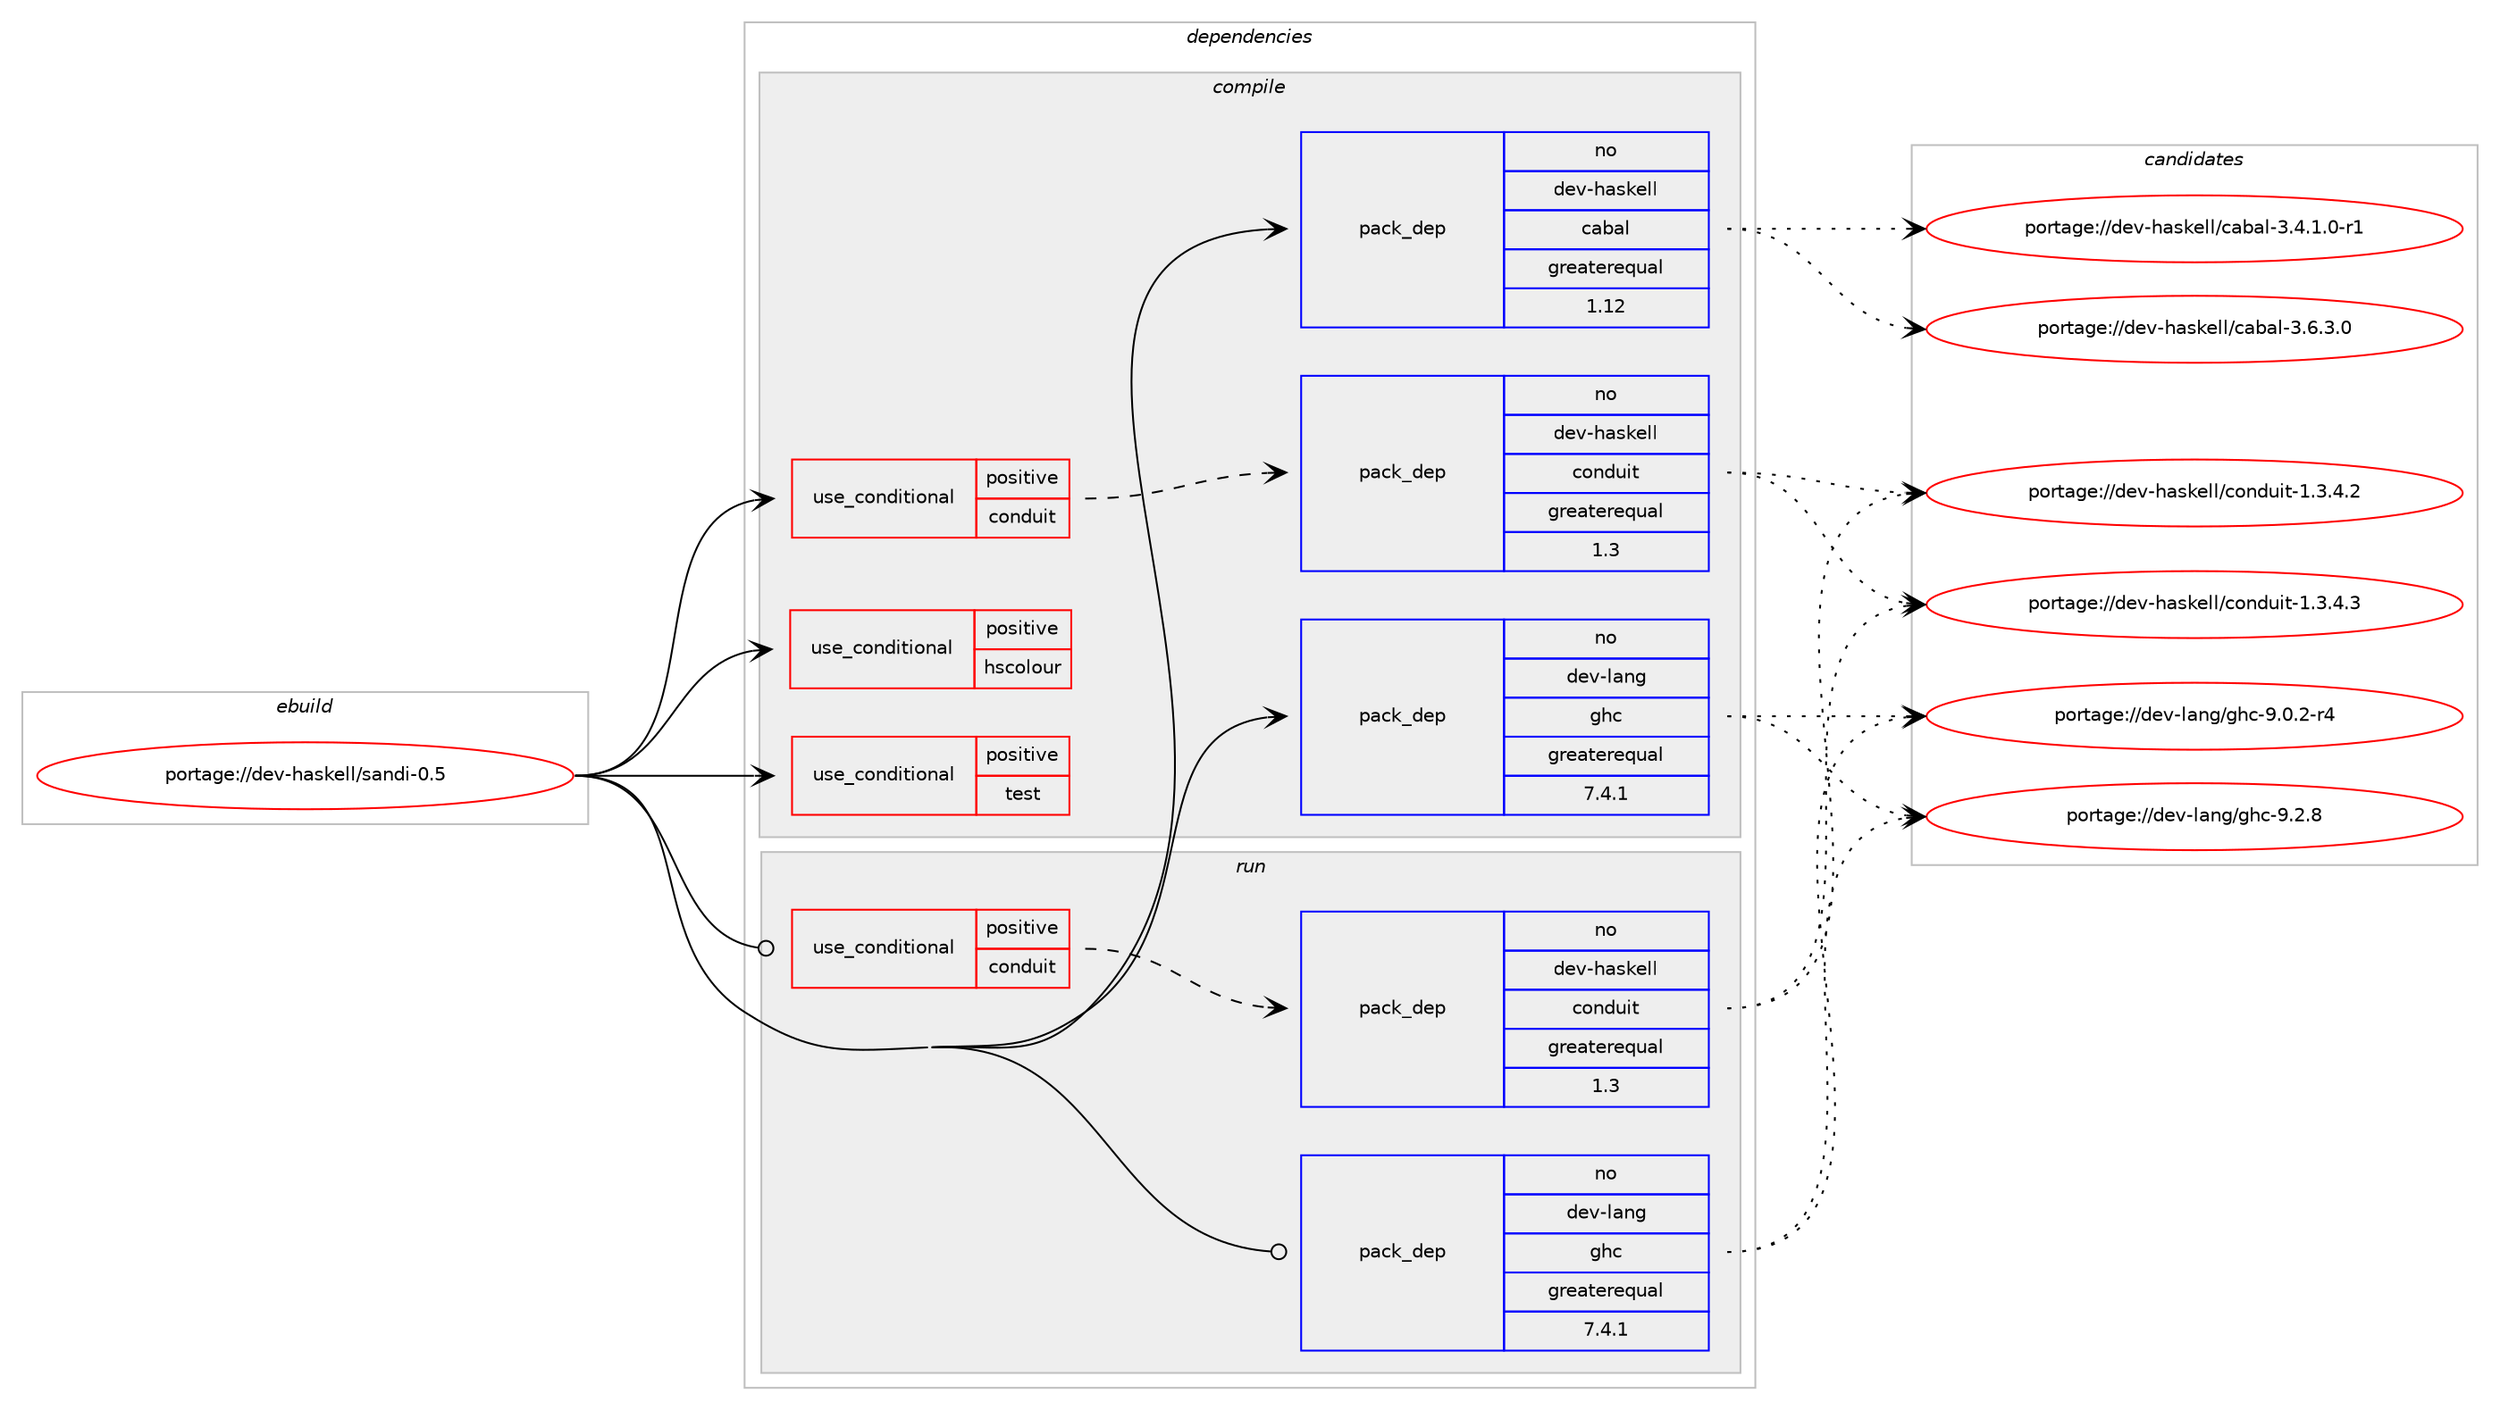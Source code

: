 digraph prolog {

# *************
# Graph options
# *************

newrank=true;
concentrate=true;
compound=true;
graph [rankdir=LR,fontname=Helvetica,fontsize=10,ranksep=1.5];#, ranksep=2.5, nodesep=0.2];
edge  [arrowhead=vee];
node  [fontname=Helvetica,fontsize=10];

# **********
# The ebuild
# **********

subgraph cluster_leftcol {
color=gray;
rank=same;
label=<<i>ebuild</i>>;
id [label="portage://dev-haskell/sandi-0.5", color=red, width=4, href="../dev-haskell/sandi-0.5.svg"];
}

# ****************
# The dependencies
# ****************

subgraph cluster_midcol {
color=gray;
label=<<i>dependencies</i>>;
subgraph cluster_compile {
fillcolor="#eeeeee";
style=filled;
label=<<i>compile</i>>;
subgraph cond20365 {
dependency42777 [label=<<TABLE BORDER="0" CELLBORDER="1" CELLSPACING="0" CELLPADDING="4"><TR><TD ROWSPAN="3" CELLPADDING="10">use_conditional</TD></TR><TR><TD>positive</TD></TR><TR><TD>conduit</TD></TR></TABLE>>, shape=none, color=red];
subgraph pack21431 {
dependency42778 [label=<<TABLE BORDER="0" CELLBORDER="1" CELLSPACING="0" CELLPADDING="4" WIDTH="220"><TR><TD ROWSPAN="6" CELLPADDING="30">pack_dep</TD></TR><TR><TD WIDTH="110">no</TD></TR><TR><TD>dev-haskell</TD></TR><TR><TD>conduit</TD></TR><TR><TD>greaterequal</TD></TR><TR><TD>1.3</TD></TR></TABLE>>, shape=none, color=blue];
}
dependency42777:e -> dependency42778:w [weight=20,style="dashed",arrowhead="vee"];
# *** BEGIN UNKNOWN DEPENDENCY TYPE (TODO) ***
# dependency42777 -> package_dependency(portage://dev-haskell/sandi-0.5,install,no,dev-haskell,exceptions,none,[,,],any_same_slot,[use(optenable(profile),none)])
# *** END UNKNOWN DEPENDENCY TYPE (TODO) ***

}
id:e -> dependency42777:w [weight=20,style="solid",arrowhead="vee"];
subgraph cond20366 {
dependency42779 [label=<<TABLE BORDER="0" CELLBORDER="1" CELLSPACING="0" CELLPADDING="4"><TR><TD ROWSPAN="3" CELLPADDING="10">use_conditional</TD></TR><TR><TD>positive</TD></TR><TR><TD>hscolour</TD></TR></TABLE>>, shape=none, color=red];
# *** BEGIN UNKNOWN DEPENDENCY TYPE (TODO) ***
# dependency42779 -> package_dependency(portage://dev-haskell/sandi-0.5,install,no,dev-haskell,hscolour,none,[,,],[],[])
# *** END UNKNOWN DEPENDENCY TYPE (TODO) ***

}
id:e -> dependency42779:w [weight=20,style="solid",arrowhead="vee"];
subgraph cond20367 {
dependency42780 [label=<<TABLE BORDER="0" CELLBORDER="1" CELLSPACING="0" CELLPADDING="4"><TR><TD ROWSPAN="3" CELLPADDING="10">use_conditional</TD></TR><TR><TD>positive</TD></TR><TR><TD>test</TD></TR></TABLE>>, shape=none, color=red];
# *** BEGIN UNKNOWN DEPENDENCY TYPE (TODO) ***
# dependency42780 -> package_dependency(portage://dev-haskell/sandi-0.5,install,no,dev-haskell,tasty,none,[,,],[],[])
# *** END UNKNOWN DEPENDENCY TYPE (TODO) ***

# *** BEGIN UNKNOWN DEPENDENCY TYPE (TODO) ***
# dependency42780 -> package_dependency(portage://dev-haskell/sandi-0.5,install,no,dev-haskell,tasty-hunit,none,[,,],[],[])
# *** END UNKNOWN DEPENDENCY TYPE (TODO) ***

# *** BEGIN UNKNOWN DEPENDENCY TYPE (TODO) ***
# dependency42780 -> package_dependency(portage://dev-haskell/sandi-0.5,install,no,dev-haskell,tasty-quickcheck,none,[,,],[],[])
# *** END UNKNOWN DEPENDENCY TYPE (TODO) ***

# *** BEGIN UNKNOWN DEPENDENCY TYPE (TODO) ***
# dependency42780 -> package_dependency(portage://dev-haskell/sandi-0.5,install,no,dev-haskell,tasty-th,none,[,,],[],[])
# *** END UNKNOWN DEPENDENCY TYPE (TODO) ***

}
id:e -> dependency42780:w [weight=20,style="solid",arrowhead="vee"];
subgraph pack21432 {
dependency42781 [label=<<TABLE BORDER="0" CELLBORDER="1" CELLSPACING="0" CELLPADDING="4" WIDTH="220"><TR><TD ROWSPAN="6" CELLPADDING="30">pack_dep</TD></TR><TR><TD WIDTH="110">no</TD></TR><TR><TD>dev-haskell</TD></TR><TR><TD>cabal</TD></TR><TR><TD>greaterequal</TD></TR><TR><TD>1.12</TD></TR></TABLE>>, shape=none, color=blue];
}
id:e -> dependency42781:w [weight=20,style="solid",arrowhead="vee"];
subgraph pack21433 {
dependency42782 [label=<<TABLE BORDER="0" CELLBORDER="1" CELLSPACING="0" CELLPADDING="4" WIDTH="220"><TR><TD ROWSPAN="6" CELLPADDING="30">pack_dep</TD></TR><TR><TD WIDTH="110">no</TD></TR><TR><TD>dev-lang</TD></TR><TR><TD>ghc</TD></TR><TR><TD>greaterequal</TD></TR><TR><TD>7.4.1</TD></TR></TABLE>>, shape=none, color=blue];
}
id:e -> dependency42782:w [weight=20,style="solid",arrowhead="vee"];
}
subgraph cluster_compileandrun {
fillcolor="#eeeeee";
style=filled;
label=<<i>compile and run</i>>;
}
subgraph cluster_run {
fillcolor="#eeeeee";
style=filled;
label=<<i>run</i>>;
subgraph cond20368 {
dependency42783 [label=<<TABLE BORDER="0" CELLBORDER="1" CELLSPACING="0" CELLPADDING="4"><TR><TD ROWSPAN="3" CELLPADDING="10">use_conditional</TD></TR><TR><TD>positive</TD></TR><TR><TD>conduit</TD></TR></TABLE>>, shape=none, color=red];
subgraph pack21434 {
dependency42784 [label=<<TABLE BORDER="0" CELLBORDER="1" CELLSPACING="0" CELLPADDING="4" WIDTH="220"><TR><TD ROWSPAN="6" CELLPADDING="30">pack_dep</TD></TR><TR><TD WIDTH="110">no</TD></TR><TR><TD>dev-haskell</TD></TR><TR><TD>conduit</TD></TR><TR><TD>greaterequal</TD></TR><TR><TD>1.3</TD></TR></TABLE>>, shape=none, color=blue];
}
dependency42783:e -> dependency42784:w [weight=20,style="dashed",arrowhead="vee"];
# *** BEGIN UNKNOWN DEPENDENCY TYPE (TODO) ***
# dependency42783 -> package_dependency(portage://dev-haskell/sandi-0.5,run,no,dev-haskell,exceptions,none,[,,],any_same_slot,[use(optenable(profile),none)])
# *** END UNKNOWN DEPENDENCY TYPE (TODO) ***

}
id:e -> dependency42783:w [weight=20,style="solid",arrowhead="odot"];
subgraph pack21435 {
dependency42785 [label=<<TABLE BORDER="0" CELLBORDER="1" CELLSPACING="0" CELLPADDING="4" WIDTH="220"><TR><TD ROWSPAN="6" CELLPADDING="30">pack_dep</TD></TR><TR><TD WIDTH="110">no</TD></TR><TR><TD>dev-lang</TD></TR><TR><TD>ghc</TD></TR><TR><TD>greaterequal</TD></TR><TR><TD>7.4.1</TD></TR></TABLE>>, shape=none, color=blue];
}
id:e -> dependency42785:w [weight=20,style="solid",arrowhead="odot"];
# *** BEGIN UNKNOWN DEPENDENCY TYPE (TODO) ***
# id -> package_dependency(portage://dev-haskell/sandi-0.5,run,no,dev-lang,ghc,none,[,,],any_same_slot,[use(optenable(profile),none)])
# *** END UNKNOWN DEPENDENCY TYPE (TODO) ***

}
}

# **************
# The candidates
# **************

subgraph cluster_choices {
rank=same;
color=gray;
label=<<i>candidates</i>>;

subgraph choice21431 {
color=black;
nodesep=1;
choice100101118451049711510710110810847991111101001171051164549465146524650 [label="portage://dev-haskell/conduit-1.3.4.2", color=red, width=4,href="../dev-haskell/conduit-1.3.4.2.svg"];
choice100101118451049711510710110810847991111101001171051164549465146524651 [label="portage://dev-haskell/conduit-1.3.4.3", color=red, width=4,href="../dev-haskell/conduit-1.3.4.3.svg"];
dependency42778:e -> choice100101118451049711510710110810847991111101001171051164549465146524650:w [style=dotted,weight="100"];
dependency42778:e -> choice100101118451049711510710110810847991111101001171051164549465146524651:w [style=dotted,weight="100"];
}
subgraph choice21432 {
color=black;
nodesep=1;
choice1001011184510497115107101108108479997989710845514652464946484511449 [label="portage://dev-haskell/cabal-3.4.1.0-r1", color=red, width=4,href="../dev-haskell/cabal-3.4.1.0-r1.svg"];
choice100101118451049711510710110810847999798971084551465446514648 [label="portage://dev-haskell/cabal-3.6.3.0", color=red, width=4,href="../dev-haskell/cabal-3.6.3.0.svg"];
dependency42781:e -> choice1001011184510497115107101108108479997989710845514652464946484511449:w [style=dotted,weight="100"];
dependency42781:e -> choice100101118451049711510710110810847999798971084551465446514648:w [style=dotted,weight="100"];
}
subgraph choice21433 {
color=black;
nodesep=1;
choice100101118451089711010347103104994557464846504511452 [label="portage://dev-lang/ghc-9.0.2-r4", color=red, width=4,href="../dev-lang/ghc-9.0.2-r4.svg"];
choice10010111845108971101034710310499455746504656 [label="portage://dev-lang/ghc-9.2.8", color=red, width=4,href="../dev-lang/ghc-9.2.8.svg"];
dependency42782:e -> choice100101118451089711010347103104994557464846504511452:w [style=dotted,weight="100"];
dependency42782:e -> choice10010111845108971101034710310499455746504656:w [style=dotted,weight="100"];
}
subgraph choice21434 {
color=black;
nodesep=1;
choice100101118451049711510710110810847991111101001171051164549465146524650 [label="portage://dev-haskell/conduit-1.3.4.2", color=red, width=4,href="../dev-haskell/conduit-1.3.4.2.svg"];
choice100101118451049711510710110810847991111101001171051164549465146524651 [label="portage://dev-haskell/conduit-1.3.4.3", color=red, width=4,href="../dev-haskell/conduit-1.3.4.3.svg"];
dependency42784:e -> choice100101118451049711510710110810847991111101001171051164549465146524650:w [style=dotted,weight="100"];
dependency42784:e -> choice100101118451049711510710110810847991111101001171051164549465146524651:w [style=dotted,weight="100"];
}
subgraph choice21435 {
color=black;
nodesep=1;
choice100101118451089711010347103104994557464846504511452 [label="portage://dev-lang/ghc-9.0.2-r4", color=red, width=4,href="../dev-lang/ghc-9.0.2-r4.svg"];
choice10010111845108971101034710310499455746504656 [label="portage://dev-lang/ghc-9.2.8", color=red, width=4,href="../dev-lang/ghc-9.2.8.svg"];
dependency42785:e -> choice100101118451089711010347103104994557464846504511452:w [style=dotted,weight="100"];
dependency42785:e -> choice10010111845108971101034710310499455746504656:w [style=dotted,weight="100"];
}
}

}
